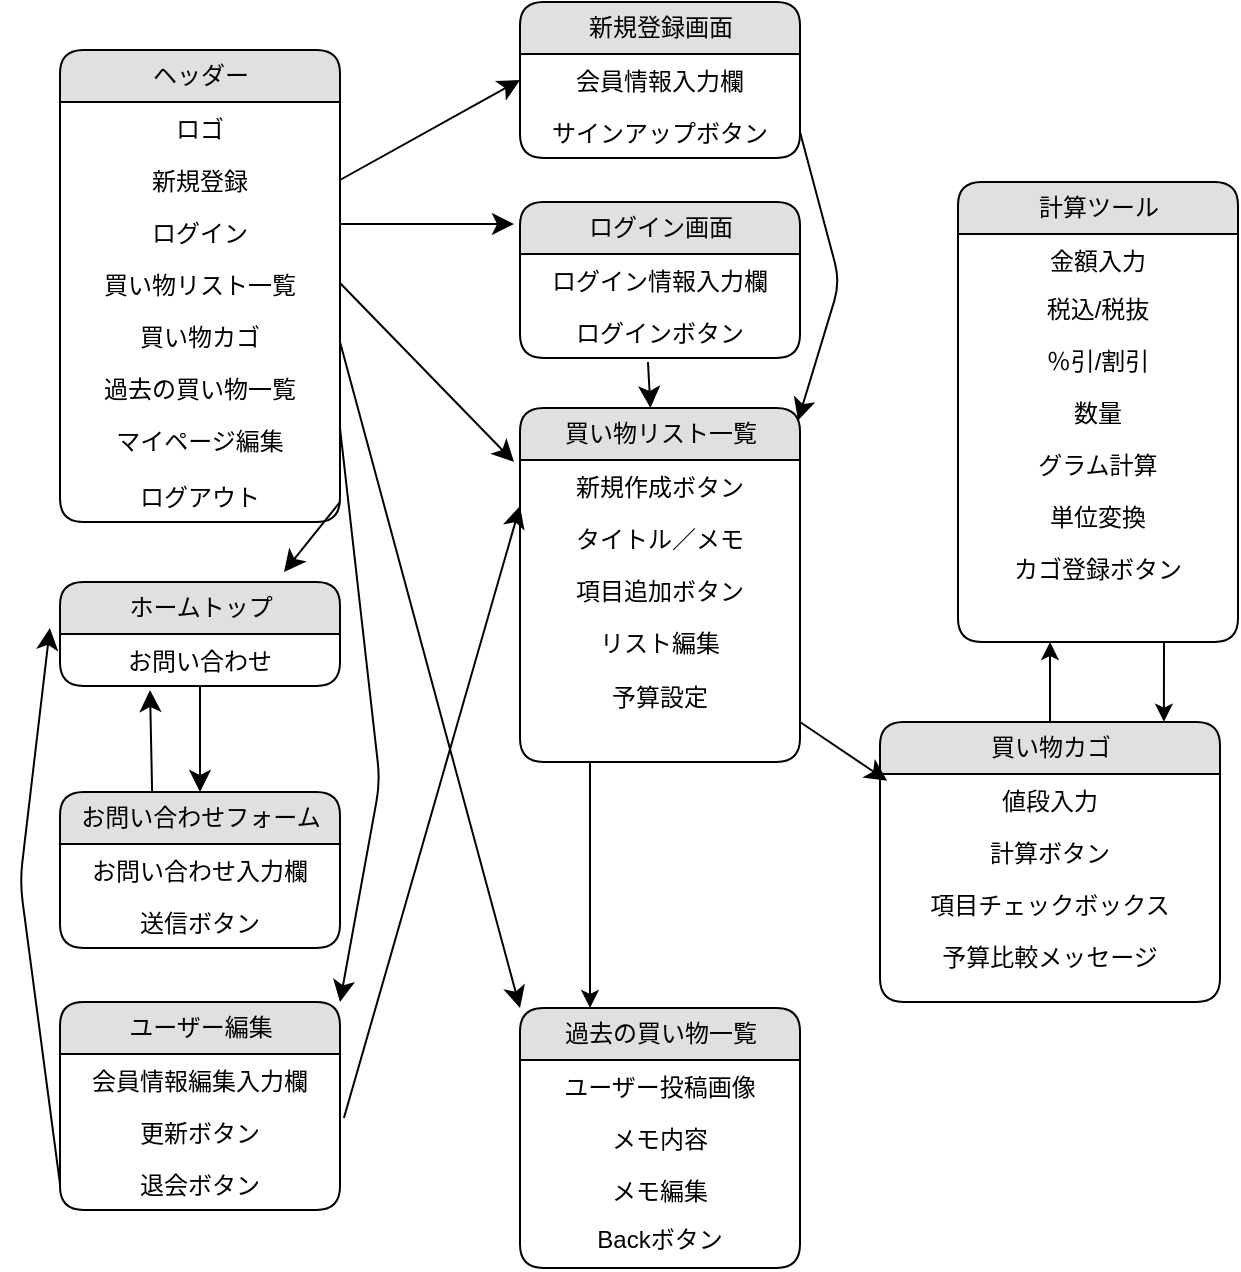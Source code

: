 <mxfile version="26.0.16">
  <diagram name="Page-1" id="52a04d89-c75d-2922-d76d-85b35f80e030">
    <mxGraphModel grid="1" page="1" gridSize="10" guides="1" tooltips="1" connect="1" arrows="1" fold="1" pageScale="1" pageWidth="1100" pageHeight="850" background="#ffffff" math="0" shadow="0">
      <root>
        <mxCell id="0" />
        <mxCell id="1" parent="0" />
        <mxCell id="1fdf3b25b50cf41e-27" style="edgeStyle=none;html=1;labelBackgroundColor=none;startFill=0;startSize=8;endFill=1;endSize=8;fontFamily=Verdana;fontSize=12;entryX=0;entryY=0.5;entryDx=0;entryDy=0;exitX=1;exitY=0.5;exitDx=0;exitDy=0;" edge="1" parent="1" source="2wPQq_iAmhCpc9BIk5in-19" target="1fdf3b25b50cf41e-14">
          <mxGeometry relative="1" as="geometry">
            <mxPoint x="180" y="80" as="sourcePoint" />
            <mxPoint x="330" y="56" as="targetPoint" />
          </mxGeometry>
        </mxCell>
        <mxCell id="le2O9DCR7l6Dg2TAusgx-19" style="edgeStyle=orthogonalEdgeStyle;rounded=0;orthogonalLoop=1;jettySize=auto;html=1;exitX=0.25;exitY=1;exitDx=0;exitDy=0;entryX=0.25;entryY=0;entryDx=0;entryDy=0;" edge="1" parent="1" source="1fdf3b25b50cf41e-1" target="2wPQq_iAmhCpc9BIk5in-13">
          <mxGeometry relative="1" as="geometry" />
        </mxCell>
        <mxCell id="1fdf3b25b50cf41e-1" value="買い物リスト一覧" style="swimlane;html=1;fontStyle=0;childLayout=stackLayout;horizontal=1;startSize=26;fillColor=#e0e0e0;horizontalStack=0;resizeParent=1;resizeLast=0;collapsible=1;marginBottom=0;swimlaneFillColor=#ffffff;align=center;rounded=1;shadow=0;comic=0;labelBackgroundColor=none;strokeWidth=1;fontFamily=Verdana;fontSize=12" vertex="1" parent="1">
          <mxGeometry x="260" y="233" width="140" height="177" as="geometry" />
        </mxCell>
        <mxCell id="2wPQq_iAmhCpc9BIk5in-25" value="新規作成ボタン" style="text;html=1;strokeColor=none;fillColor=none;spacingLeft=4;spacingRight=4;whiteSpace=wrap;overflow=hidden;rotatable=0;points=[[0,0.5],[1,0.5]];portConstraint=eastwest;align=center;" vertex="1" parent="1fdf3b25b50cf41e-1">
          <mxGeometry y="26" width="140" height="26" as="geometry" />
        </mxCell>
        <mxCell id="2wPQq_iAmhCpc9BIk5in-26" value="タイトル／メモ" style="text;html=1;strokeColor=none;fillColor=none;spacingLeft=4;spacingRight=4;whiteSpace=wrap;overflow=hidden;rotatable=0;points=[[0,0.5],[1,0.5]];portConstraint=eastwest;align=center;" vertex="1" parent="1fdf3b25b50cf41e-1">
          <mxGeometry y="52" width="140" height="26" as="geometry" />
        </mxCell>
        <mxCell id="2wPQq_iAmhCpc9BIk5in-28" value="項目追加ボタン" style="text;html=1;strokeColor=none;fillColor=none;spacingLeft=4;spacingRight=4;whiteSpace=wrap;overflow=hidden;rotatable=0;points=[[0,0.5],[1,0.5]];portConstraint=eastwest;align=center;" vertex="1" parent="1fdf3b25b50cf41e-1">
          <mxGeometry y="78" width="140" height="26" as="geometry" />
        </mxCell>
        <mxCell id="2wPQq_iAmhCpc9BIk5in-29" value="リスト編集" style="text;html=1;strokeColor=none;fillColor=none;spacingLeft=4;spacingRight=4;whiteSpace=wrap;overflow=hidden;rotatable=0;points=[[0,0.5],[1,0.5]];portConstraint=eastwest;align=center;" vertex="1" parent="1fdf3b25b50cf41e-1">
          <mxGeometry y="104" width="140" height="26" as="geometry" />
        </mxCell>
        <mxCell id="le2O9DCR7l6Dg2TAusgx-16" style="edgeStyle=orthogonalEdgeStyle;rounded=0;orthogonalLoop=1;jettySize=auto;html=1;exitX=0.5;exitY=0;exitDx=0;exitDy=0;" edge="1" parent="1" source="1fdf3b25b50cf41e-7">
          <mxGeometry relative="1" as="geometry">
            <mxPoint x="525" y="350" as="targetPoint" />
          </mxGeometry>
        </mxCell>
        <mxCell id="1fdf3b25b50cf41e-7" value="買い物カゴ" style="swimlane;html=1;fontStyle=0;childLayout=stackLayout;horizontal=1;startSize=26;fillColor=#e0e0e0;horizontalStack=0;resizeParent=1;resizeLast=0;collapsible=1;marginBottom=0;swimlaneFillColor=#ffffff;align=center;rounded=1;shadow=0;comic=0;labelBackgroundColor=none;strokeWidth=1;fontFamily=Verdana;fontSize=12" vertex="1" parent="1">
          <mxGeometry x="440" y="390" width="170" height="140" as="geometry" />
        </mxCell>
        <mxCell id="1fdf3b25b50cf41e-8" value="値段入力" style="text;html=1;strokeColor=none;fillColor=none;spacingLeft=4;spacingRight=4;whiteSpace=wrap;overflow=hidden;rotatable=0;points=[[0,0.5],[1,0.5]];portConstraint=eastwest;align=center;" vertex="1" parent="1fdf3b25b50cf41e-7">
          <mxGeometry y="26" width="170" height="26" as="geometry" />
        </mxCell>
        <mxCell id="2wPQq_iAmhCpc9BIk5in-44" value="計算ボタン" style="text;html=1;strokeColor=none;fillColor=none;spacingLeft=4;spacingRight=4;whiteSpace=wrap;overflow=hidden;rotatable=0;points=[[0,0.5],[1,0.5]];portConstraint=eastwest;align=center;" vertex="1" parent="1fdf3b25b50cf41e-7">
          <mxGeometry y="52" width="170" height="26" as="geometry" />
        </mxCell>
        <mxCell id="2wPQq_iAmhCpc9BIk5in-45" value="項目チェックボックス" style="text;html=1;strokeColor=none;fillColor=none;spacingLeft=4;spacingRight=4;whiteSpace=wrap;overflow=hidden;rotatable=0;points=[[0,0.5],[1,0.5]];portConstraint=eastwest;align=center;" vertex="1" parent="1fdf3b25b50cf41e-7">
          <mxGeometry y="78" width="170" height="26" as="geometry" />
        </mxCell>
        <mxCell id="2wPQq_iAmhCpc9BIk5in-46" value="予算比較メッセージ" style="text;html=1;strokeColor=none;fillColor=none;spacingLeft=4;spacingRight=4;whiteSpace=wrap;overflow=hidden;rotatable=0;points=[[0,0.5],[1,0.5]];portConstraint=eastwest;align=center;" vertex="1" parent="1fdf3b25b50cf41e-7">
          <mxGeometry y="104" width="170" height="26" as="geometry" />
        </mxCell>
        <mxCell id="1fdf3b25b50cf41e-40" style="edgeStyle=none;html=1;labelBackgroundColor=none;startFill=0;startSize=8;endFill=1;endSize=8;fontFamily=Verdana;fontSize=12;entryX=0.5;entryY=0;entryDx=0;entryDy=0;" edge="1" parent="1" source="1fdf3b25b50cf41e-9" target="2wPQq_iAmhCpc9BIk5in-22">
          <mxGeometry relative="1" as="geometry">
            <Array as="points" />
          </mxGeometry>
        </mxCell>
        <mxCell id="1fdf3b25b50cf41e-9" value="ホームトップ" style="swimlane;html=1;fontStyle=0;childLayout=stackLayout;horizontal=1;startSize=26;fillColor=#e0e0e0;horizontalStack=0;resizeParent=1;resizeLast=0;collapsible=1;marginBottom=0;swimlaneFillColor=#ffffff;align=center;rounded=1;shadow=0;comic=0;labelBackgroundColor=none;strokeWidth=1;fontFamily=Verdana;fontSize=12" vertex="1" parent="1">
          <mxGeometry x="30" y="320" width="140" height="52" as="geometry" />
        </mxCell>
        <mxCell id="1fdf3b25b50cf41e-10" value="お問い合わせ" style="text;html=1;strokeColor=none;fillColor=none;spacingLeft=4;spacingRight=4;whiteSpace=wrap;overflow=hidden;rotatable=0;points=[[0,0.5],[1,0.5]];portConstraint=eastwest;align=center;" vertex="1" parent="1fdf3b25b50cf41e-9">
          <mxGeometry y="26" width="140" height="26" as="geometry" />
        </mxCell>
        <mxCell id="1fdf3b25b50cf41e-13" value="新規登録画面" style="swimlane;html=1;fontStyle=0;childLayout=stackLayout;horizontal=1;startSize=26;fillColor=#e0e0e0;horizontalStack=0;resizeParent=1;resizeLast=0;collapsible=1;marginBottom=0;swimlaneFillColor=#ffffff;align=center;rounded=1;shadow=0;comic=0;labelBackgroundColor=none;strokeWidth=1;fontFamily=Verdana;fontSize=12" vertex="1" parent="1">
          <mxGeometry x="260" y="30" width="140" height="78" as="geometry" />
        </mxCell>
        <mxCell id="1fdf3b25b50cf41e-14" value="会員情報入力欄" style="text;html=1;strokeColor=none;fillColor=none;spacingLeft=4;spacingRight=4;whiteSpace=wrap;overflow=hidden;rotatable=0;points=[[0,0.5],[1,0.5]];portConstraint=eastwest;align=center;" vertex="1" parent="1fdf3b25b50cf41e-13">
          <mxGeometry y="26" width="140" height="26" as="geometry" />
        </mxCell>
        <mxCell id="2wPQq_iAmhCpc9BIk5in-20" value="サインアップボタン" style="text;html=1;strokeColor=none;fillColor=none;spacingLeft=4;spacingRight=4;whiteSpace=wrap;overflow=hidden;rotatable=0;points=[[0,0.5],[1,0.5]];portConstraint=eastwest;align=center;" vertex="1" parent="1fdf3b25b50cf41e-13">
          <mxGeometry y="52" width="140" height="26" as="geometry" />
        </mxCell>
        <mxCell id="1fdf3b25b50cf41e-17" value="ヘッダー" style="swimlane;html=1;fontStyle=0;childLayout=stackLayout;horizontal=1;startSize=26;fillColor=#e0e0e0;horizontalStack=0;resizeParent=1;resizeLast=0;collapsible=1;marginBottom=0;swimlaneFillColor=#ffffff;align=center;rounded=1;shadow=0;comic=0;labelBackgroundColor=none;strokeWidth=1;fontFamily=Verdana;fontSize=12" vertex="1" parent="1">
          <mxGeometry x="30" y="54" width="140" height="236" as="geometry" />
        </mxCell>
        <mxCell id="1fdf3b25b50cf41e-18" value="ロゴ" style="text;html=1;strokeColor=none;fillColor=none;spacingLeft=4;spacingRight=4;whiteSpace=wrap;overflow=hidden;rotatable=0;points=[[0,0.5],[1,0.5]];portConstraint=eastwest;align=center;" vertex="1" parent="1fdf3b25b50cf41e-17">
          <mxGeometry y="26" width="140" height="26" as="geometry" />
        </mxCell>
        <mxCell id="2wPQq_iAmhCpc9BIk5in-19" value="新規登録" style="text;html=1;strokeColor=none;fillColor=none;spacingLeft=4;spacingRight=4;whiteSpace=wrap;overflow=hidden;rotatable=0;points=[[0,0.5],[1,0.5]];portConstraint=eastwest;align=center;" vertex="1" parent="1fdf3b25b50cf41e-17">
          <mxGeometry y="52" width="140" height="26" as="geometry" />
        </mxCell>
        <mxCell id="2wPQq_iAmhCpc9BIk5in-2" value="ログイン" style="text;html=1;strokeColor=none;fillColor=none;spacingLeft=4;spacingRight=4;whiteSpace=wrap;overflow=hidden;rotatable=0;points=[[0,0.5],[1,0.5]];portConstraint=eastwest;align=center;" vertex="1" parent="1fdf3b25b50cf41e-17">
          <mxGeometry y="78" width="140" height="26" as="geometry" />
        </mxCell>
        <mxCell id="2wPQq_iAmhCpc9BIk5in-3" value="買い物リスト一覧" style="text;html=1;strokeColor=none;fillColor=none;spacingLeft=4;spacingRight=4;whiteSpace=wrap;overflow=hidden;rotatable=0;points=[[0,0.5],[1,0.5]];portConstraint=eastwest;align=center;" vertex="1" parent="1fdf3b25b50cf41e-17">
          <mxGeometry y="104" width="140" height="26" as="geometry" />
        </mxCell>
        <mxCell id="2wPQq_iAmhCpc9BIk5in-4" value="買い物カゴ" style="text;html=1;strokeColor=none;fillColor=none;spacingLeft=4;spacingRight=4;whiteSpace=wrap;overflow=hidden;rotatable=0;points=[[0,0.5],[1,0.5]];portConstraint=eastwest;align=center;" vertex="1" parent="1fdf3b25b50cf41e-17">
          <mxGeometry y="130" width="140" height="26" as="geometry" />
        </mxCell>
        <mxCell id="2wPQq_iAmhCpc9BIk5in-5" value="過去の買い物一覧" style="text;html=1;strokeColor=none;fillColor=none;spacingLeft=4;spacingRight=4;whiteSpace=wrap;overflow=hidden;rotatable=0;points=[[0,0.5],[1,0.5]];portConstraint=eastwest;align=center;" vertex="1" parent="1fdf3b25b50cf41e-17">
          <mxGeometry y="156" width="140" height="26" as="geometry" />
        </mxCell>
        <mxCell id="2wPQq_iAmhCpc9BIk5in-6" value="マイページ編集" style="text;html=1;strokeColor=none;fillColor=none;spacingLeft=4;spacingRight=4;whiteSpace=wrap;overflow=hidden;rotatable=0;points=[[0,0.5],[1,0.5]];portConstraint=eastwest;align=center;" vertex="1" parent="1fdf3b25b50cf41e-17">
          <mxGeometry y="182" width="140" height="28" as="geometry" />
        </mxCell>
        <mxCell id="2wPQq_iAmhCpc9BIk5in-7" value="ログアウト" style="text;html=1;strokeColor=none;fillColor=none;spacingLeft=4;spacingRight=4;whiteSpace=wrap;overflow=hidden;rotatable=0;points=[[0,0.5],[1,0.5]];portConstraint=eastwest;align=center;" vertex="1" parent="1fdf3b25b50cf41e-17">
          <mxGeometry y="210" width="140" height="26" as="geometry" />
        </mxCell>
        <mxCell id="1fdf3b25b50cf41e-44" style="edgeStyle=none;html=1;labelBackgroundColor=none;startFill=0;startSize=8;endFill=1;endSize=8;fontFamily=Verdana;fontSize=12;exitX=0.457;exitY=1.077;exitDx=0;exitDy=0;exitPerimeter=0;" edge="1" parent="1" source="2wPQq_iAmhCpc9BIk5in-21" target="1fdf3b25b50cf41e-1">
          <mxGeometry relative="1" as="geometry">
            <mxPoint x="480" y="210" as="targetPoint" />
          </mxGeometry>
        </mxCell>
        <mxCell id="1fdf3b25b50cf41e-19" value="ログイン画面" style="swimlane;html=1;fontStyle=0;childLayout=stackLayout;horizontal=1;startSize=26;fillColor=#e0e0e0;horizontalStack=0;resizeParent=1;resizeLast=0;collapsible=1;marginBottom=0;swimlaneFillColor=#ffffff;align=center;rounded=1;shadow=0;comic=0;labelBackgroundColor=none;strokeWidth=1;fontFamily=Verdana;fontSize=12" vertex="1" parent="1">
          <mxGeometry x="260" y="130" width="140" height="78" as="geometry" />
        </mxCell>
        <mxCell id="1fdf3b25b50cf41e-20" value="ログイン情報入力欄" style="text;html=1;strokeColor=none;fillColor=none;spacingLeft=4;spacingRight=4;whiteSpace=wrap;overflow=hidden;rotatable=0;points=[[0,0.5],[1,0.5]];portConstraint=eastwest;align=center;" vertex="1" parent="1fdf3b25b50cf41e-19">
          <mxGeometry y="26" width="140" height="26" as="geometry" />
        </mxCell>
        <mxCell id="2wPQq_iAmhCpc9BIk5in-21" value="ログインボタン" style="text;html=1;strokeColor=none;fillColor=none;spacingLeft=4;spacingRight=4;whiteSpace=wrap;overflow=hidden;rotatable=0;points=[[0,0.5],[1,0.5]];portConstraint=eastwest;align=center;" vertex="1" parent="1fdf3b25b50cf41e-19">
          <mxGeometry y="52" width="140" height="26" as="geometry" />
        </mxCell>
        <mxCell id="2wPQq_iAmhCpc9BIk5in-13" value="過去の買い物一覧" style="swimlane;html=1;fontStyle=0;childLayout=stackLayout;horizontal=1;startSize=26;fillColor=#e0e0e0;horizontalStack=0;resizeParent=1;resizeLast=0;collapsible=1;marginBottom=0;swimlaneFillColor=#ffffff;align=center;rounded=1;shadow=0;comic=0;labelBackgroundColor=none;strokeWidth=1;fontFamily=Verdana;fontSize=12" vertex="1" parent="1">
          <mxGeometry x="260" y="533" width="140" height="130" as="geometry" />
        </mxCell>
        <mxCell id="2wPQq_iAmhCpc9BIk5in-14" value="ユーザー投稿画像" style="text;html=1;strokeColor=none;fillColor=none;spacingLeft=4;spacingRight=4;whiteSpace=wrap;overflow=hidden;rotatable=0;points=[[0,0.5],[1,0.5]];portConstraint=eastwest;align=center;" vertex="1" parent="2wPQq_iAmhCpc9BIk5in-13">
          <mxGeometry y="26" width="140" height="26" as="geometry" />
        </mxCell>
        <mxCell id="2wPQq_iAmhCpc9BIk5in-39" value="メモ内容" style="text;html=1;strokeColor=none;fillColor=none;spacingLeft=4;spacingRight=4;whiteSpace=wrap;overflow=hidden;rotatable=0;points=[[0,0.5],[1,0.5]];portConstraint=eastwest;align=center;" vertex="1" parent="2wPQq_iAmhCpc9BIk5in-13">
          <mxGeometry y="52" width="140" height="26" as="geometry" />
        </mxCell>
        <mxCell id="2wPQq_iAmhCpc9BIk5in-41" value="メモ編集" style="text;html=1;strokeColor=none;fillColor=none;spacingLeft=4;spacingRight=4;whiteSpace=wrap;overflow=hidden;rotatable=0;points=[[0,0.5],[1,0.5]];portConstraint=eastwest;align=center;" vertex="1" parent="2wPQq_iAmhCpc9BIk5in-13">
          <mxGeometry y="78" width="140" height="24" as="geometry" />
        </mxCell>
        <mxCell id="2wPQq_iAmhCpc9BIk5in-40" value="Backボタン" style="text;html=1;strokeColor=none;fillColor=none;spacingLeft=4;spacingRight=4;whiteSpace=wrap;overflow=hidden;rotatable=0;points=[[0,0.5],[1,0.5]];portConstraint=eastwest;align=center;" vertex="1" parent="2wPQq_iAmhCpc9BIk5in-13">
          <mxGeometry y="102" width="140" height="26" as="geometry" />
        </mxCell>
        <mxCell id="2wPQq_iAmhCpc9BIk5in-15" value="ユーザー編集" style="swimlane;html=1;fontStyle=0;childLayout=stackLayout;horizontal=1;startSize=26;fillColor=#e0e0e0;horizontalStack=0;resizeParent=1;resizeLast=0;collapsible=1;marginBottom=0;swimlaneFillColor=#ffffff;align=center;rounded=1;shadow=0;comic=0;labelBackgroundColor=none;strokeWidth=1;fontFamily=Verdana;fontSize=12" vertex="1" parent="1">
          <mxGeometry x="30" y="530" width="140" height="104" as="geometry" />
        </mxCell>
        <mxCell id="2wPQq_iAmhCpc9BIk5in-16" value="会員情報編集入力欄" style="text;html=1;strokeColor=none;fillColor=none;spacingLeft=4;spacingRight=4;whiteSpace=wrap;overflow=hidden;rotatable=0;points=[[0,0.5],[1,0.5]];portConstraint=eastwest;align=center;" vertex="1" parent="2wPQq_iAmhCpc9BIk5in-15">
          <mxGeometry y="26" width="140" height="26" as="geometry" />
        </mxCell>
        <mxCell id="2wPQq_iAmhCpc9BIk5in-42" value="更新ボタン" style="text;html=1;strokeColor=none;fillColor=none;spacingLeft=4;spacingRight=4;whiteSpace=wrap;overflow=hidden;rotatable=0;points=[[0,0.5],[1,0.5]];portConstraint=eastwest;align=center;" vertex="1" parent="2wPQq_iAmhCpc9BIk5in-15">
          <mxGeometry y="52" width="140" height="26" as="geometry" />
        </mxCell>
        <mxCell id="2wPQq_iAmhCpc9BIk5in-43" value="退会ボタン" style="text;html=1;strokeColor=none;fillColor=none;spacingLeft=4;spacingRight=4;whiteSpace=wrap;overflow=hidden;rotatable=0;points=[[0,0.5],[1,0.5]];portConstraint=eastwest;align=center;" vertex="1" parent="2wPQq_iAmhCpc9BIk5in-15">
          <mxGeometry y="78" width="140" height="26" as="geometry" />
        </mxCell>
        <mxCell id="2wPQq_iAmhCpc9BIk5in-22" value="お問い合わせフォーム" style="swimlane;html=1;fontStyle=0;childLayout=stackLayout;horizontal=1;startSize=26;fillColor=#e0e0e0;horizontalStack=0;resizeParent=1;resizeLast=0;collapsible=1;marginBottom=0;swimlaneFillColor=#ffffff;align=center;rounded=1;shadow=0;comic=0;labelBackgroundColor=none;strokeWidth=1;fontFamily=Verdana;fontSize=12" vertex="1" parent="1">
          <mxGeometry x="30" y="425" width="140" height="78" as="geometry" />
        </mxCell>
        <mxCell id="2wPQq_iAmhCpc9BIk5in-23" value="お問い合わせ入力欄" style="text;html=1;strokeColor=none;fillColor=none;spacingLeft=4;spacingRight=4;whiteSpace=wrap;overflow=hidden;rotatable=0;points=[[0,0.5],[1,0.5]];portConstraint=eastwest;align=center;" vertex="1" parent="2wPQq_iAmhCpc9BIk5in-22">
          <mxGeometry y="26" width="140" height="26" as="geometry" />
        </mxCell>
        <mxCell id="2wPQq_iAmhCpc9BIk5in-24" value="送信ボタン" style="text;html=1;strokeColor=none;fillColor=none;spacingLeft=4;spacingRight=4;whiteSpace=wrap;overflow=hidden;rotatable=0;points=[[0,0.5],[1,0.5]];portConstraint=eastwest;align=center;" vertex="1" parent="2wPQq_iAmhCpc9BIk5in-22">
          <mxGeometry y="52" width="140" height="26" as="geometry" />
        </mxCell>
        <mxCell id="1fdf3b25b50cf41e-48" style="edgeStyle=none;html=1;labelBackgroundColor=none;startFill=0;startSize=8;endFill=1;endSize=8;fontFamily=Verdana;fontSize=12;" edge="1" parent="1">
          <mxGeometry relative="1" as="geometry">
            <mxPoint x="170" y="141" as="sourcePoint" />
            <mxPoint x="257" y="141" as="targetPoint" />
            <Array as="points" />
          </mxGeometry>
        </mxCell>
        <mxCell id="2wPQq_iAmhCpc9BIk5in-51" style="edgeStyle=none;html=1;labelBackgroundColor=none;startFill=0;startSize=8;endFill=1;endSize=8;fontFamily=Verdana;fontSize=12;exitX=1;exitY=0.5;exitDx=0;exitDy=0;entryX=0.993;entryY=0.035;entryDx=0;entryDy=0;entryPerimeter=0;" edge="1" parent="1" source="2wPQq_iAmhCpc9BIk5in-20" target="1fdf3b25b50cf41e-1">
          <mxGeometry relative="1" as="geometry">
            <mxPoint x="410" y="147.182" as="sourcePoint" />
            <mxPoint x="450" y="170" as="targetPoint" />
            <Array as="points">
              <mxPoint x="420" y="170" />
            </Array>
          </mxGeometry>
        </mxCell>
        <mxCell id="2wPQq_iAmhCpc9BIk5in-52" style="edgeStyle=none;html=1;labelBackgroundColor=none;startFill=0;startSize=8;endFill=1;endSize=8;fontFamily=Verdana;fontSize=12;" edge="1" parent="1">
          <mxGeometry relative="1" as="geometry">
            <mxPoint x="170" y="170.5" as="sourcePoint" />
            <mxPoint x="257" y="260" as="targetPoint" />
            <Array as="points" />
          </mxGeometry>
        </mxCell>
        <mxCell id="2wPQq_iAmhCpc9BIk5in-53" style="edgeStyle=none;html=1;labelBackgroundColor=none;startFill=0;startSize=8;endFill=1;endSize=8;fontFamily=Verdana;fontSize=12;entryX=0;entryY=0;entryDx=0;entryDy=0;" edge="1" parent="1" target="2wPQq_iAmhCpc9BIk5in-13">
          <mxGeometry relative="1" as="geometry">
            <mxPoint x="170" y="200" as="sourcePoint" />
            <mxPoint x="257" y="200" as="targetPoint" />
            <Array as="points" />
          </mxGeometry>
        </mxCell>
        <mxCell id="2wPQq_iAmhCpc9BIk5in-55" style="edgeStyle=none;html=1;labelBackgroundColor=none;startFill=0;startSize=8;endFill=1;endSize=8;fontFamily=Verdana;fontSize=12;entryX=1;entryY=0;entryDx=0;entryDy=0;" edge="1" parent="1" target="2wPQq_iAmhCpc9BIk5in-15">
          <mxGeometry relative="1" as="geometry">
            <mxPoint x="170" y="243" as="sourcePoint" />
            <mxPoint x="210" y="570" as="targetPoint" />
            <Array as="points">
              <mxPoint x="190" y="420" />
            </Array>
          </mxGeometry>
        </mxCell>
        <mxCell id="2wPQq_iAmhCpc9BIk5in-56" style="edgeStyle=none;html=1;labelBackgroundColor=none;startFill=0;startSize=8;endFill=1;endSize=8;fontFamily=Verdana;fontSize=12;entryX=0.8;entryY=-0.096;entryDx=0;entryDy=0;entryPerimeter=0;" edge="1" parent="1" target="1fdf3b25b50cf41e-9">
          <mxGeometry relative="1" as="geometry">
            <mxPoint x="170" y="280" as="sourcePoint" />
            <mxPoint x="257" y="280" as="targetPoint" />
            <Array as="points" />
          </mxGeometry>
        </mxCell>
        <mxCell id="2wPQq_iAmhCpc9BIk5in-62" style="edgeStyle=none;html=1;labelBackgroundColor=none;startFill=0;startSize=8;endFill=1;endSize=8;fontFamily=Verdana;fontSize=12;entryX=0.021;entryY=0.131;entryDx=0;entryDy=0;entryPerimeter=0;" edge="1" parent="1" target="1fdf3b25b50cf41e-8">
          <mxGeometry relative="1" as="geometry">
            <mxPoint x="400" y="390.004" as="sourcePoint" />
            <mxPoint x="430" y="410" as="targetPoint" />
          </mxGeometry>
        </mxCell>
        <mxCell id="2wPQq_iAmhCpc9BIk5in-63" value="計算ツール" style="swimlane;html=1;fontStyle=0;childLayout=stackLayout;horizontal=1;startSize=26;fillColor=#e0e0e0;horizontalStack=0;resizeParent=1;resizeLast=0;collapsible=1;marginBottom=0;swimlaneFillColor=#ffffff;align=center;rounded=1;shadow=0;comic=0;labelBackgroundColor=none;strokeWidth=1;fontFamily=Verdana;fontSize=12" vertex="1" parent="1">
          <mxGeometry x="479" y="120" width="140" height="230" as="geometry" />
        </mxCell>
        <mxCell id="2wPQq_iAmhCpc9BIk5in-65" value="金額入力" style="text;html=1;strokeColor=none;fillColor=none;spacingLeft=4;spacingRight=4;whiteSpace=wrap;overflow=hidden;rotatable=0;points=[[0,0.5],[1,0.5]];portConstraint=eastwest;align=center;" vertex="1" parent="2wPQq_iAmhCpc9BIk5in-63">
          <mxGeometry y="26" width="140" height="24" as="geometry" />
        </mxCell>
        <mxCell id="2wPQq_iAmhCpc9BIk5in-66" value="&lt;div&gt;税込/税抜&lt;/div&gt;&lt;div&gt;&lt;br&gt;&lt;/div&gt;" style="text;html=1;strokeColor=none;fillColor=none;spacingLeft=4;spacingRight=4;whiteSpace=wrap;overflow=hidden;rotatable=0;points=[[0,0.5],[1,0.5]];portConstraint=eastwest;align=center;" vertex="1" parent="2wPQq_iAmhCpc9BIk5in-63">
          <mxGeometry y="50" width="140" height="26" as="geometry" />
        </mxCell>
        <mxCell id="le2O9DCR7l6Dg2TAusgx-10" value="&lt;div&gt;％引/割引&lt;/div&gt;" style="text;html=1;strokeColor=none;fillColor=none;spacingLeft=4;spacingRight=4;whiteSpace=wrap;overflow=hidden;rotatable=0;points=[[0,0.5],[1,0.5]];portConstraint=eastwest;align=center;" vertex="1" parent="2wPQq_iAmhCpc9BIk5in-63">
          <mxGeometry y="76" width="140" height="26" as="geometry" />
        </mxCell>
        <mxCell id="le2O9DCR7l6Dg2TAusgx-11" value="&lt;div&gt;数量&lt;/div&gt;" style="text;html=1;strokeColor=none;fillColor=none;spacingLeft=4;spacingRight=4;whiteSpace=wrap;overflow=hidden;rotatable=0;points=[[0,0.5],[1,0.5]];portConstraint=eastwest;align=center;" vertex="1" parent="2wPQq_iAmhCpc9BIk5in-63">
          <mxGeometry y="102" width="140" height="26" as="geometry" />
        </mxCell>
        <mxCell id="le2O9DCR7l6Dg2TAusgx-12" value="グラム計算" style="text;html=1;strokeColor=none;fillColor=none;spacingLeft=4;spacingRight=4;whiteSpace=wrap;overflow=hidden;rotatable=0;points=[[0,0.5],[1,0.5]];portConstraint=eastwest;align=center;" vertex="1" parent="2wPQq_iAmhCpc9BIk5in-63">
          <mxGeometry y="128" width="140" height="26" as="geometry" />
        </mxCell>
        <mxCell id="le2O9DCR7l6Dg2TAusgx-13" value="単位変換" style="text;html=1;strokeColor=none;fillColor=none;spacingLeft=4;spacingRight=4;whiteSpace=wrap;overflow=hidden;rotatable=0;points=[[0,0.5],[1,0.5]];portConstraint=eastwest;align=center;" vertex="1" parent="2wPQq_iAmhCpc9BIk5in-63">
          <mxGeometry y="154" width="140" height="26" as="geometry" />
        </mxCell>
        <mxCell id="le2O9DCR7l6Dg2TAusgx-15" value="&lt;div&gt;カゴ登録ボタン&lt;/div&gt;" style="text;html=1;strokeColor=none;fillColor=none;spacingLeft=4;spacingRight=4;whiteSpace=wrap;overflow=hidden;rotatable=0;points=[[0,0.5],[1,0.5]];portConstraint=eastwest;align=center;" vertex="1" parent="2wPQq_iAmhCpc9BIk5in-63">
          <mxGeometry y="180" width="140" height="26" as="geometry" />
        </mxCell>
        <mxCell id="2wPQq_iAmhCpc9BIk5in-75" style="edgeStyle=none;html=1;labelBackgroundColor=none;startFill=0;startSize=8;endFill=1;endSize=8;fontFamily=Verdana;fontSize=12;exitX=0.329;exitY=0;exitDx=0;exitDy=0;exitPerimeter=0;" edge="1" parent="1" source="2wPQq_iAmhCpc9BIk5in-22">
          <mxGeometry relative="1" as="geometry">
            <mxPoint x="75" y="420" as="sourcePoint" />
            <mxPoint x="75" y="374" as="targetPoint" />
            <Array as="points" />
          </mxGeometry>
        </mxCell>
        <mxCell id="2wPQq_iAmhCpc9BIk5in-76" style="edgeStyle=none;html=1;labelBackgroundColor=none;startFill=0;startSize=8;endFill=1;endSize=8;fontFamily=Verdana;fontSize=12;exitX=1.014;exitY=0.231;exitDx=0;exitDy=0;exitPerimeter=0;entryX=0;entryY=0.5;entryDx=0;entryDy=0;" edge="1" parent="1" source="2wPQq_iAmhCpc9BIk5in-42">
          <mxGeometry relative="1" as="geometry">
            <mxPoint x="181.06" y="584" as="sourcePoint" />
            <mxPoint x="260" y="282" as="targetPoint" />
            <Array as="points" />
          </mxGeometry>
        </mxCell>
        <mxCell id="2wPQq_iAmhCpc9BIk5in-77" style="edgeStyle=none;html=1;labelBackgroundColor=none;startFill=0;startSize=8;endFill=1;endSize=8;fontFamily=Verdana;fontSize=12;exitX=0;exitY=0.5;exitDx=0;exitDy=0;entryX=-0.036;entryY=-0.115;entryDx=0;entryDy=0;entryPerimeter=0;" edge="1" parent="1" source="2wPQq_iAmhCpc9BIk5in-43" target="1fdf3b25b50cf41e-10">
          <mxGeometry relative="1" as="geometry">
            <mxPoint x="21.06" y="611" as="sourcePoint" />
            <mxPoint y="480" as="targetPoint" />
            <Array as="points">
              <mxPoint x="10" y="470" />
            </Array>
          </mxGeometry>
        </mxCell>
        <mxCell id="le2O9DCR7l6Dg2TAusgx-17" style="edgeStyle=orthogonalEdgeStyle;rounded=0;orthogonalLoop=1;jettySize=auto;html=1;exitX=0.75;exitY=1;exitDx=0;exitDy=0;entryX=0.835;entryY=-0.001;entryDx=0;entryDy=0;entryPerimeter=0;" edge="1" parent="1" source="2wPQq_iAmhCpc9BIk5in-63" target="1fdf3b25b50cf41e-7">
          <mxGeometry relative="1" as="geometry" />
        </mxCell>
        <mxCell id="2wPQq_iAmhCpc9BIk5in-30" value="予算設定" style="text;html=1;strokeColor=none;fillColor=none;spacingLeft=4;spacingRight=4;whiteSpace=wrap;overflow=hidden;rotatable=0;points=[[0,0.5],[1,0.5]];portConstraint=eastwest;align=center;" vertex="1" parent="1">
          <mxGeometry x="260" y="364" width="140" height="26" as="geometry" />
        </mxCell>
      </root>
    </mxGraphModel>
  </diagram>
</mxfile>
